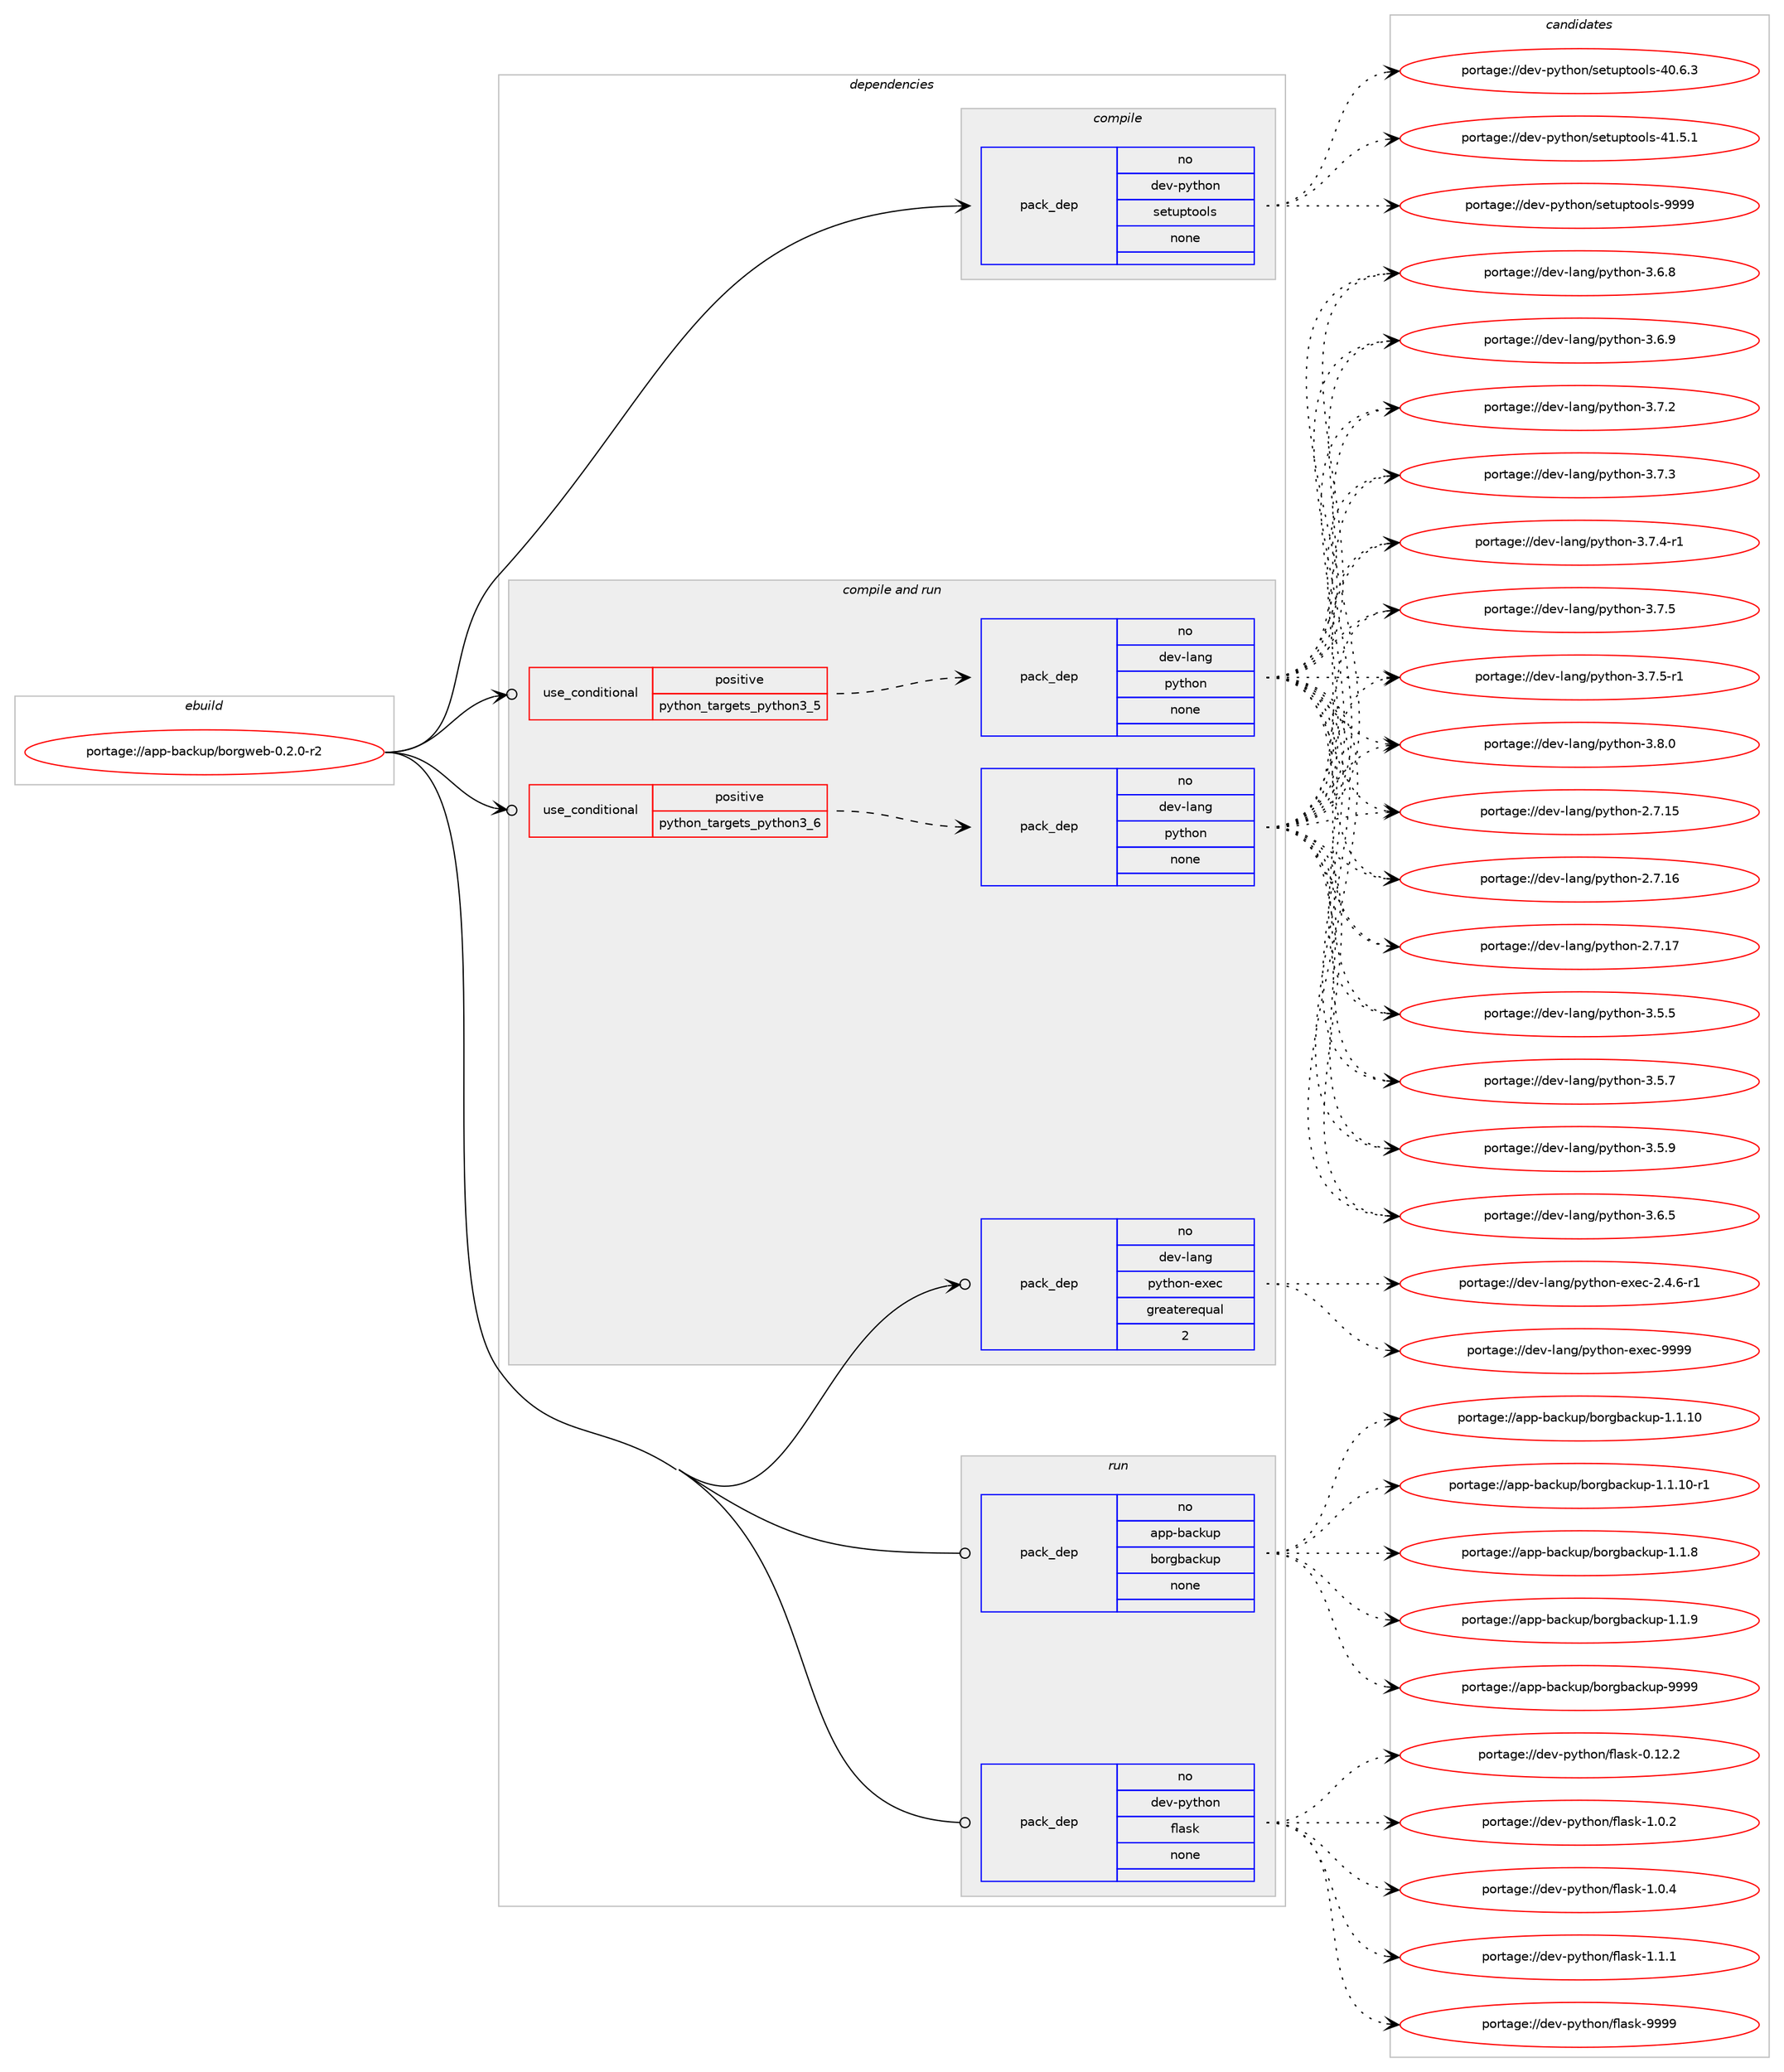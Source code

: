 digraph prolog {

# *************
# Graph options
# *************

newrank=true;
concentrate=true;
compound=true;
graph [rankdir=LR,fontname=Helvetica,fontsize=10,ranksep=1.5];#, ranksep=2.5, nodesep=0.2];
edge  [arrowhead=vee];
node  [fontname=Helvetica,fontsize=10];

# **********
# The ebuild
# **********

subgraph cluster_leftcol {
color=gray;
rank=same;
label=<<i>ebuild</i>>;
id [label="portage://app-backup/borgweb-0.2.0-r2", color=red, width=4, href="../app-backup/borgweb-0.2.0-r2.svg"];
}

# ****************
# The dependencies
# ****************

subgraph cluster_midcol {
color=gray;
label=<<i>dependencies</i>>;
subgraph cluster_compile {
fillcolor="#eeeeee";
style=filled;
label=<<i>compile</i>>;
subgraph pack7273 {
dependency10242 [label=<<TABLE BORDER="0" CELLBORDER="1" CELLSPACING="0" CELLPADDING="4" WIDTH="220"><TR><TD ROWSPAN="6" CELLPADDING="30">pack_dep</TD></TR><TR><TD WIDTH="110">no</TD></TR><TR><TD>dev-python</TD></TR><TR><TD>setuptools</TD></TR><TR><TD>none</TD></TR><TR><TD></TD></TR></TABLE>>, shape=none, color=blue];
}
id:e -> dependency10242:w [weight=20,style="solid",arrowhead="vee"];
}
subgraph cluster_compileandrun {
fillcolor="#eeeeee";
style=filled;
label=<<i>compile and run</i>>;
subgraph cond2794 {
dependency10243 [label=<<TABLE BORDER="0" CELLBORDER="1" CELLSPACING="0" CELLPADDING="4"><TR><TD ROWSPAN="3" CELLPADDING="10">use_conditional</TD></TR><TR><TD>positive</TD></TR><TR><TD>python_targets_python3_5</TD></TR></TABLE>>, shape=none, color=red];
subgraph pack7274 {
dependency10244 [label=<<TABLE BORDER="0" CELLBORDER="1" CELLSPACING="0" CELLPADDING="4" WIDTH="220"><TR><TD ROWSPAN="6" CELLPADDING="30">pack_dep</TD></TR><TR><TD WIDTH="110">no</TD></TR><TR><TD>dev-lang</TD></TR><TR><TD>python</TD></TR><TR><TD>none</TD></TR><TR><TD></TD></TR></TABLE>>, shape=none, color=blue];
}
dependency10243:e -> dependency10244:w [weight=20,style="dashed",arrowhead="vee"];
}
id:e -> dependency10243:w [weight=20,style="solid",arrowhead="odotvee"];
subgraph cond2795 {
dependency10245 [label=<<TABLE BORDER="0" CELLBORDER="1" CELLSPACING="0" CELLPADDING="4"><TR><TD ROWSPAN="3" CELLPADDING="10">use_conditional</TD></TR><TR><TD>positive</TD></TR><TR><TD>python_targets_python3_6</TD></TR></TABLE>>, shape=none, color=red];
subgraph pack7275 {
dependency10246 [label=<<TABLE BORDER="0" CELLBORDER="1" CELLSPACING="0" CELLPADDING="4" WIDTH="220"><TR><TD ROWSPAN="6" CELLPADDING="30">pack_dep</TD></TR><TR><TD WIDTH="110">no</TD></TR><TR><TD>dev-lang</TD></TR><TR><TD>python</TD></TR><TR><TD>none</TD></TR><TR><TD></TD></TR></TABLE>>, shape=none, color=blue];
}
dependency10245:e -> dependency10246:w [weight=20,style="dashed",arrowhead="vee"];
}
id:e -> dependency10245:w [weight=20,style="solid",arrowhead="odotvee"];
subgraph pack7276 {
dependency10247 [label=<<TABLE BORDER="0" CELLBORDER="1" CELLSPACING="0" CELLPADDING="4" WIDTH="220"><TR><TD ROWSPAN="6" CELLPADDING="30">pack_dep</TD></TR><TR><TD WIDTH="110">no</TD></TR><TR><TD>dev-lang</TD></TR><TR><TD>python-exec</TD></TR><TR><TD>greaterequal</TD></TR><TR><TD>2</TD></TR></TABLE>>, shape=none, color=blue];
}
id:e -> dependency10247:w [weight=20,style="solid",arrowhead="odotvee"];
}
subgraph cluster_run {
fillcolor="#eeeeee";
style=filled;
label=<<i>run</i>>;
subgraph pack7277 {
dependency10248 [label=<<TABLE BORDER="0" CELLBORDER="1" CELLSPACING="0" CELLPADDING="4" WIDTH="220"><TR><TD ROWSPAN="6" CELLPADDING="30">pack_dep</TD></TR><TR><TD WIDTH="110">no</TD></TR><TR><TD>app-backup</TD></TR><TR><TD>borgbackup</TD></TR><TR><TD>none</TD></TR><TR><TD></TD></TR></TABLE>>, shape=none, color=blue];
}
id:e -> dependency10248:w [weight=20,style="solid",arrowhead="odot"];
subgraph pack7278 {
dependency10249 [label=<<TABLE BORDER="0" CELLBORDER="1" CELLSPACING="0" CELLPADDING="4" WIDTH="220"><TR><TD ROWSPAN="6" CELLPADDING="30">pack_dep</TD></TR><TR><TD WIDTH="110">no</TD></TR><TR><TD>dev-python</TD></TR><TR><TD>flask</TD></TR><TR><TD>none</TD></TR><TR><TD></TD></TR></TABLE>>, shape=none, color=blue];
}
id:e -> dependency10249:w [weight=20,style="solid",arrowhead="odot"];
}
}

# **************
# The candidates
# **************

subgraph cluster_choices {
rank=same;
color=gray;
label=<<i>candidates</i>>;

subgraph choice7273 {
color=black;
nodesep=1;
choiceportage100101118451121211161041111104711510111611711211611111110811545524846544651 [label="portage://dev-python/setuptools-40.6.3", color=red, width=4,href="../dev-python/setuptools-40.6.3.svg"];
choiceportage100101118451121211161041111104711510111611711211611111110811545524946534649 [label="portage://dev-python/setuptools-41.5.1", color=red, width=4,href="../dev-python/setuptools-41.5.1.svg"];
choiceportage10010111845112121116104111110471151011161171121161111111081154557575757 [label="portage://dev-python/setuptools-9999", color=red, width=4,href="../dev-python/setuptools-9999.svg"];
dependency10242:e -> choiceportage100101118451121211161041111104711510111611711211611111110811545524846544651:w [style=dotted,weight="100"];
dependency10242:e -> choiceportage100101118451121211161041111104711510111611711211611111110811545524946534649:w [style=dotted,weight="100"];
dependency10242:e -> choiceportage10010111845112121116104111110471151011161171121161111111081154557575757:w [style=dotted,weight="100"];
}
subgraph choice7274 {
color=black;
nodesep=1;
choiceportage10010111845108971101034711212111610411111045504655464953 [label="portage://dev-lang/python-2.7.15", color=red, width=4,href="../dev-lang/python-2.7.15.svg"];
choiceportage10010111845108971101034711212111610411111045504655464954 [label="portage://dev-lang/python-2.7.16", color=red, width=4,href="../dev-lang/python-2.7.16.svg"];
choiceportage10010111845108971101034711212111610411111045504655464955 [label="portage://dev-lang/python-2.7.17", color=red, width=4,href="../dev-lang/python-2.7.17.svg"];
choiceportage100101118451089711010347112121116104111110455146534653 [label="portage://dev-lang/python-3.5.5", color=red, width=4,href="../dev-lang/python-3.5.5.svg"];
choiceportage100101118451089711010347112121116104111110455146534655 [label="portage://dev-lang/python-3.5.7", color=red, width=4,href="../dev-lang/python-3.5.7.svg"];
choiceportage100101118451089711010347112121116104111110455146534657 [label="portage://dev-lang/python-3.5.9", color=red, width=4,href="../dev-lang/python-3.5.9.svg"];
choiceportage100101118451089711010347112121116104111110455146544653 [label="portage://dev-lang/python-3.6.5", color=red, width=4,href="../dev-lang/python-3.6.5.svg"];
choiceportage100101118451089711010347112121116104111110455146544656 [label="portage://dev-lang/python-3.6.8", color=red, width=4,href="../dev-lang/python-3.6.8.svg"];
choiceportage100101118451089711010347112121116104111110455146544657 [label="portage://dev-lang/python-3.6.9", color=red, width=4,href="../dev-lang/python-3.6.9.svg"];
choiceportage100101118451089711010347112121116104111110455146554650 [label="portage://dev-lang/python-3.7.2", color=red, width=4,href="../dev-lang/python-3.7.2.svg"];
choiceportage100101118451089711010347112121116104111110455146554651 [label="portage://dev-lang/python-3.7.3", color=red, width=4,href="../dev-lang/python-3.7.3.svg"];
choiceportage1001011184510897110103471121211161041111104551465546524511449 [label="portage://dev-lang/python-3.7.4-r1", color=red, width=4,href="../dev-lang/python-3.7.4-r1.svg"];
choiceportage100101118451089711010347112121116104111110455146554653 [label="portage://dev-lang/python-3.7.5", color=red, width=4,href="../dev-lang/python-3.7.5.svg"];
choiceportage1001011184510897110103471121211161041111104551465546534511449 [label="portage://dev-lang/python-3.7.5-r1", color=red, width=4,href="../dev-lang/python-3.7.5-r1.svg"];
choiceportage100101118451089711010347112121116104111110455146564648 [label="portage://dev-lang/python-3.8.0", color=red, width=4,href="../dev-lang/python-3.8.0.svg"];
dependency10244:e -> choiceportage10010111845108971101034711212111610411111045504655464953:w [style=dotted,weight="100"];
dependency10244:e -> choiceportage10010111845108971101034711212111610411111045504655464954:w [style=dotted,weight="100"];
dependency10244:e -> choiceportage10010111845108971101034711212111610411111045504655464955:w [style=dotted,weight="100"];
dependency10244:e -> choiceportage100101118451089711010347112121116104111110455146534653:w [style=dotted,weight="100"];
dependency10244:e -> choiceportage100101118451089711010347112121116104111110455146534655:w [style=dotted,weight="100"];
dependency10244:e -> choiceportage100101118451089711010347112121116104111110455146534657:w [style=dotted,weight="100"];
dependency10244:e -> choiceportage100101118451089711010347112121116104111110455146544653:w [style=dotted,weight="100"];
dependency10244:e -> choiceportage100101118451089711010347112121116104111110455146544656:w [style=dotted,weight="100"];
dependency10244:e -> choiceportage100101118451089711010347112121116104111110455146544657:w [style=dotted,weight="100"];
dependency10244:e -> choiceportage100101118451089711010347112121116104111110455146554650:w [style=dotted,weight="100"];
dependency10244:e -> choiceportage100101118451089711010347112121116104111110455146554651:w [style=dotted,weight="100"];
dependency10244:e -> choiceportage1001011184510897110103471121211161041111104551465546524511449:w [style=dotted,weight="100"];
dependency10244:e -> choiceportage100101118451089711010347112121116104111110455146554653:w [style=dotted,weight="100"];
dependency10244:e -> choiceportage1001011184510897110103471121211161041111104551465546534511449:w [style=dotted,weight="100"];
dependency10244:e -> choiceportage100101118451089711010347112121116104111110455146564648:w [style=dotted,weight="100"];
}
subgraph choice7275 {
color=black;
nodesep=1;
choiceportage10010111845108971101034711212111610411111045504655464953 [label="portage://dev-lang/python-2.7.15", color=red, width=4,href="../dev-lang/python-2.7.15.svg"];
choiceportage10010111845108971101034711212111610411111045504655464954 [label="portage://dev-lang/python-2.7.16", color=red, width=4,href="../dev-lang/python-2.7.16.svg"];
choiceportage10010111845108971101034711212111610411111045504655464955 [label="portage://dev-lang/python-2.7.17", color=red, width=4,href="../dev-lang/python-2.7.17.svg"];
choiceportage100101118451089711010347112121116104111110455146534653 [label="portage://dev-lang/python-3.5.5", color=red, width=4,href="../dev-lang/python-3.5.5.svg"];
choiceportage100101118451089711010347112121116104111110455146534655 [label="portage://dev-lang/python-3.5.7", color=red, width=4,href="../dev-lang/python-3.5.7.svg"];
choiceportage100101118451089711010347112121116104111110455146534657 [label="portage://dev-lang/python-3.5.9", color=red, width=4,href="../dev-lang/python-3.5.9.svg"];
choiceportage100101118451089711010347112121116104111110455146544653 [label="portage://dev-lang/python-3.6.5", color=red, width=4,href="../dev-lang/python-3.6.5.svg"];
choiceportage100101118451089711010347112121116104111110455146544656 [label="portage://dev-lang/python-3.6.8", color=red, width=4,href="../dev-lang/python-3.6.8.svg"];
choiceportage100101118451089711010347112121116104111110455146544657 [label="portage://dev-lang/python-3.6.9", color=red, width=4,href="../dev-lang/python-3.6.9.svg"];
choiceportage100101118451089711010347112121116104111110455146554650 [label="portage://dev-lang/python-3.7.2", color=red, width=4,href="../dev-lang/python-3.7.2.svg"];
choiceportage100101118451089711010347112121116104111110455146554651 [label="portage://dev-lang/python-3.7.3", color=red, width=4,href="../dev-lang/python-3.7.3.svg"];
choiceportage1001011184510897110103471121211161041111104551465546524511449 [label="portage://dev-lang/python-3.7.4-r1", color=red, width=4,href="../dev-lang/python-3.7.4-r1.svg"];
choiceportage100101118451089711010347112121116104111110455146554653 [label="portage://dev-lang/python-3.7.5", color=red, width=4,href="../dev-lang/python-3.7.5.svg"];
choiceportage1001011184510897110103471121211161041111104551465546534511449 [label="portage://dev-lang/python-3.7.5-r1", color=red, width=4,href="../dev-lang/python-3.7.5-r1.svg"];
choiceportage100101118451089711010347112121116104111110455146564648 [label="portage://dev-lang/python-3.8.0", color=red, width=4,href="../dev-lang/python-3.8.0.svg"];
dependency10246:e -> choiceportage10010111845108971101034711212111610411111045504655464953:w [style=dotted,weight="100"];
dependency10246:e -> choiceportage10010111845108971101034711212111610411111045504655464954:w [style=dotted,weight="100"];
dependency10246:e -> choiceportage10010111845108971101034711212111610411111045504655464955:w [style=dotted,weight="100"];
dependency10246:e -> choiceportage100101118451089711010347112121116104111110455146534653:w [style=dotted,weight="100"];
dependency10246:e -> choiceportage100101118451089711010347112121116104111110455146534655:w [style=dotted,weight="100"];
dependency10246:e -> choiceportage100101118451089711010347112121116104111110455146534657:w [style=dotted,weight="100"];
dependency10246:e -> choiceportage100101118451089711010347112121116104111110455146544653:w [style=dotted,weight="100"];
dependency10246:e -> choiceportage100101118451089711010347112121116104111110455146544656:w [style=dotted,weight="100"];
dependency10246:e -> choiceportage100101118451089711010347112121116104111110455146544657:w [style=dotted,weight="100"];
dependency10246:e -> choiceportage100101118451089711010347112121116104111110455146554650:w [style=dotted,weight="100"];
dependency10246:e -> choiceportage100101118451089711010347112121116104111110455146554651:w [style=dotted,weight="100"];
dependency10246:e -> choiceportage1001011184510897110103471121211161041111104551465546524511449:w [style=dotted,weight="100"];
dependency10246:e -> choiceportage100101118451089711010347112121116104111110455146554653:w [style=dotted,weight="100"];
dependency10246:e -> choiceportage1001011184510897110103471121211161041111104551465546534511449:w [style=dotted,weight="100"];
dependency10246:e -> choiceportage100101118451089711010347112121116104111110455146564648:w [style=dotted,weight="100"];
}
subgraph choice7276 {
color=black;
nodesep=1;
choiceportage10010111845108971101034711212111610411111045101120101994550465246544511449 [label="portage://dev-lang/python-exec-2.4.6-r1", color=red, width=4,href="../dev-lang/python-exec-2.4.6-r1.svg"];
choiceportage10010111845108971101034711212111610411111045101120101994557575757 [label="portage://dev-lang/python-exec-9999", color=red, width=4,href="../dev-lang/python-exec-9999.svg"];
dependency10247:e -> choiceportage10010111845108971101034711212111610411111045101120101994550465246544511449:w [style=dotted,weight="100"];
dependency10247:e -> choiceportage10010111845108971101034711212111610411111045101120101994557575757:w [style=dotted,weight="100"];
}
subgraph choice7277 {
color=black;
nodesep=1;
choiceportage9711211245989799107117112479811111410398979910711711245494649464948 [label="portage://app-backup/borgbackup-1.1.10", color=red, width=4,href="../app-backup/borgbackup-1.1.10.svg"];
choiceportage97112112459897991071171124798111114103989799107117112454946494649484511449 [label="portage://app-backup/borgbackup-1.1.10-r1", color=red, width=4,href="../app-backup/borgbackup-1.1.10-r1.svg"];
choiceportage97112112459897991071171124798111114103989799107117112454946494656 [label="portage://app-backup/borgbackup-1.1.8", color=red, width=4,href="../app-backup/borgbackup-1.1.8.svg"];
choiceportage97112112459897991071171124798111114103989799107117112454946494657 [label="portage://app-backup/borgbackup-1.1.9", color=red, width=4,href="../app-backup/borgbackup-1.1.9.svg"];
choiceportage971121124598979910711711247981111141039897991071171124557575757 [label="portage://app-backup/borgbackup-9999", color=red, width=4,href="../app-backup/borgbackup-9999.svg"];
dependency10248:e -> choiceportage9711211245989799107117112479811111410398979910711711245494649464948:w [style=dotted,weight="100"];
dependency10248:e -> choiceportage97112112459897991071171124798111114103989799107117112454946494649484511449:w [style=dotted,weight="100"];
dependency10248:e -> choiceportage97112112459897991071171124798111114103989799107117112454946494656:w [style=dotted,weight="100"];
dependency10248:e -> choiceportage97112112459897991071171124798111114103989799107117112454946494657:w [style=dotted,weight="100"];
dependency10248:e -> choiceportage971121124598979910711711247981111141039897991071171124557575757:w [style=dotted,weight="100"];
}
subgraph choice7278 {
color=black;
nodesep=1;
choiceportage10010111845112121116104111110471021089711510745484649504650 [label="portage://dev-python/flask-0.12.2", color=red, width=4,href="../dev-python/flask-0.12.2.svg"];
choiceportage100101118451121211161041111104710210897115107454946484650 [label="portage://dev-python/flask-1.0.2", color=red, width=4,href="../dev-python/flask-1.0.2.svg"];
choiceportage100101118451121211161041111104710210897115107454946484652 [label="portage://dev-python/flask-1.0.4", color=red, width=4,href="../dev-python/flask-1.0.4.svg"];
choiceportage100101118451121211161041111104710210897115107454946494649 [label="portage://dev-python/flask-1.1.1", color=red, width=4,href="../dev-python/flask-1.1.1.svg"];
choiceportage1001011184511212111610411111047102108971151074557575757 [label="portage://dev-python/flask-9999", color=red, width=4,href="../dev-python/flask-9999.svg"];
dependency10249:e -> choiceportage10010111845112121116104111110471021089711510745484649504650:w [style=dotted,weight="100"];
dependency10249:e -> choiceportage100101118451121211161041111104710210897115107454946484650:w [style=dotted,weight="100"];
dependency10249:e -> choiceportage100101118451121211161041111104710210897115107454946484652:w [style=dotted,weight="100"];
dependency10249:e -> choiceportage100101118451121211161041111104710210897115107454946494649:w [style=dotted,weight="100"];
dependency10249:e -> choiceportage1001011184511212111610411111047102108971151074557575757:w [style=dotted,weight="100"];
}
}

}
